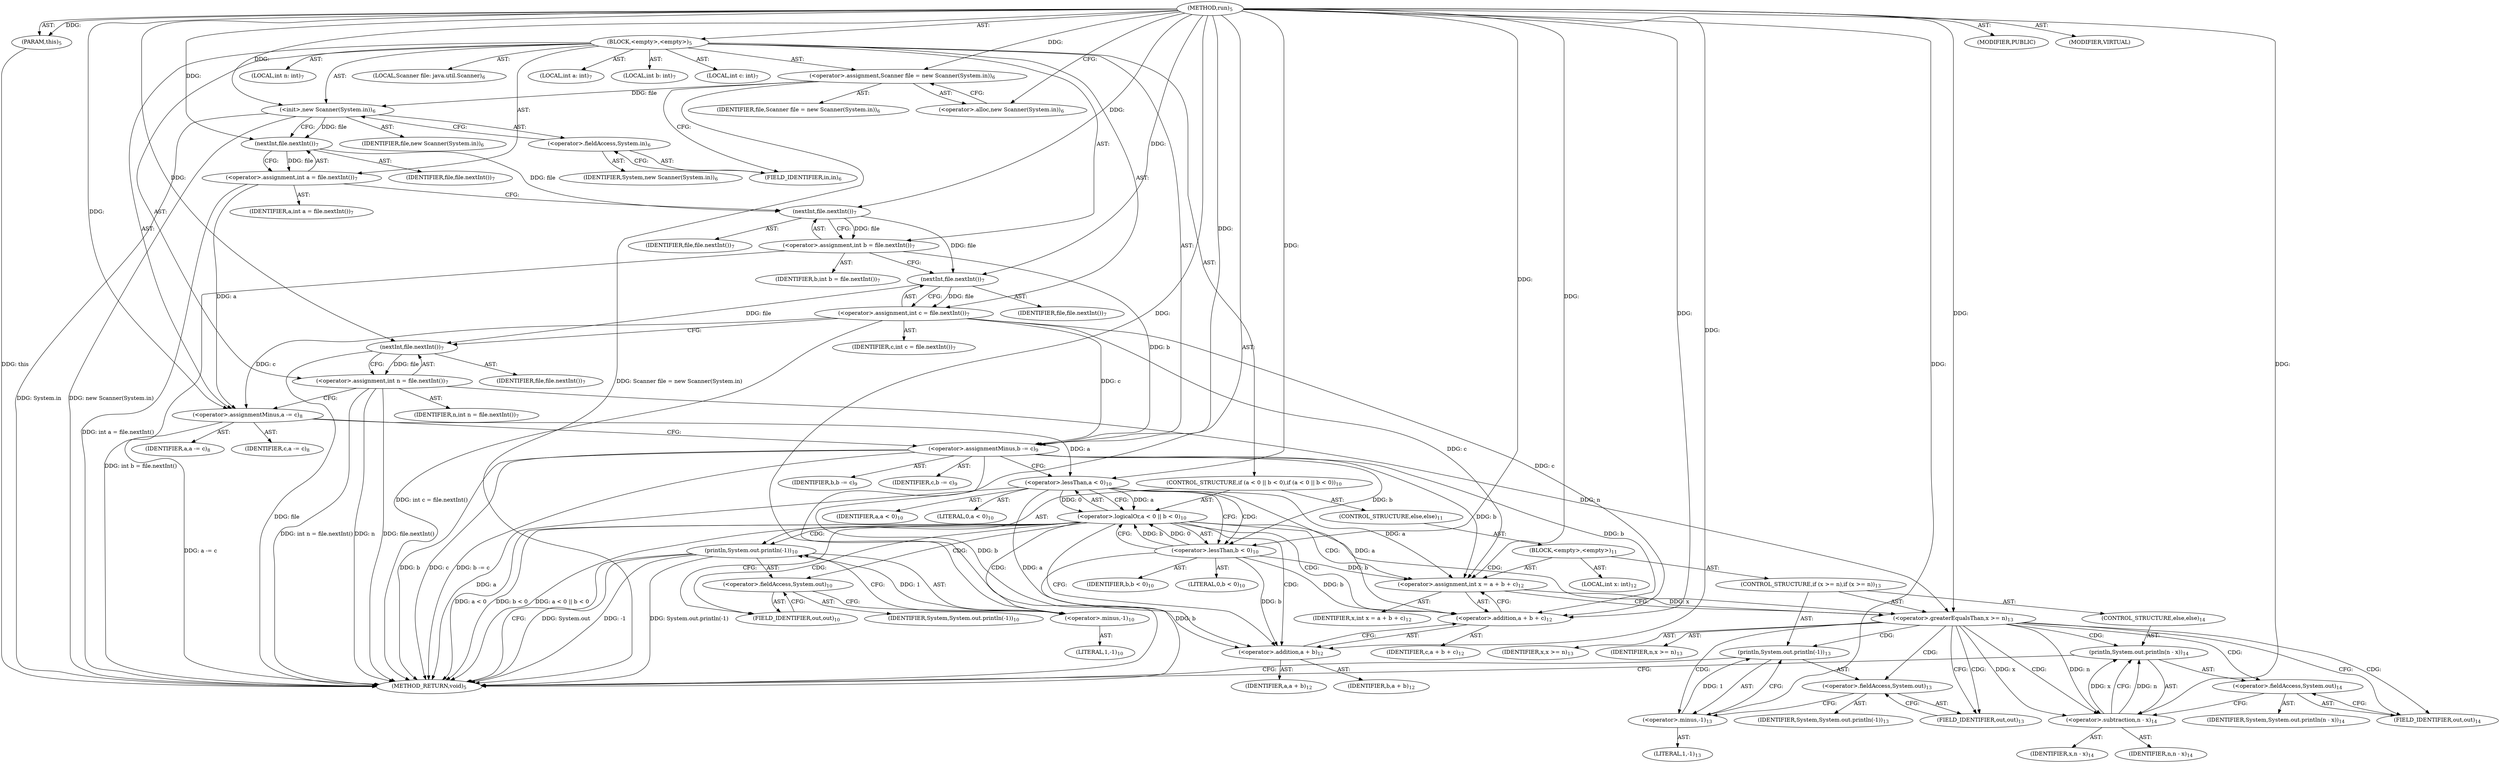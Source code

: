 digraph "run" {  
"20" [label = <(METHOD,run)<SUB>5</SUB>> ]
"21" [label = <(PARAM,this)<SUB>5</SUB>> ]
"22" [label = <(BLOCK,&lt;empty&gt;,&lt;empty&gt;)<SUB>5</SUB>> ]
"4" [label = <(LOCAL,Scanner file: java.util.Scanner)<SUB>6</SUB>> ]
"23" [label = <(&lt;operator&gt;.assignment,Scanner file = new Scanner(System.in))<SUB>6</SUB>> ]
"24" [label = <(IDENTIFIER,file,Scanner file = new Scanner(System.in))<SUB>6</SUB>> ]
"25" [label = <(&lt;operator&gt;.alloc,new Scanner(System.in))<SUB>6</SUB>> ]
"26" [label = <(&lt;init&gt;,new Scanner(System.in))<SUB>6</SUB>> ]
"3" [label = <(IDENTIFIER,file,new Scanner(System.in))<SUB>6</SUB>> ]
"27" [label = <(&lt;operator&gt;.fieldAccess,System.in)<SUB>6</SUB>> ]
"28" [label = <(IDENTIFIER,System,new Scanner(System.in))<SUB>6</SUB>> ]
"29" [label = <(FIELD_IDENTIFIER,in,in)<SUB>6</SUB>> ]
"30" [label = <(LOCAL,int a: int)<SUB>7</SUB>> ]
"31" [label = <(LOCAL,int b: int)<SUB>7</SUB>> ]
"32" [label = <(LOCAL,int c: int)<SUB>7</SUB>> ]
"33" [label = <(LOCAL,int n: int)<SUB>7</SUB>> ]
"34" [label = <(&lt;operator&gt;.assignment,int a = file.nextInt())<SUB>7</SUB>> ]
"35" [label = <(IDENTIFIER,a,int a = file.nextInt())<SUB>7</SUB>> ]
"36" [label = <(nextInt,file.nextInt())<SUB>7</SUB>> ]
"37" [label = <(IDENTIFIER,file,file.nextInt())<SUB>7</SUB>> ]
"38" [label = <(&lt;operator&gt;.assignment,int b = file.nextInt())<SUB>7</SUB>> ]
"39" [label = <(IDENTIFIER,b,int b = file.nextInt())<SUB>7</SUB>> ]
"40" [label = <(nextInt,file.nextInt())<SUB>7</SUB>> ]
"41" [label = <(IDENTIFIER,file,file.nextInt())<SUB>7</SUB>> ]
"42" [label = <(&lt;operator&gt;.assignment,int c = file.nextInt())<SUB>7</SUB>> ]
"43" [label = <(IDENTIFIER,c,int c = file.nextInt())<SUB>7</SUB>> ]
"44" [label = <(nextInt,file.nextInt())<SUB>7</SUB>> ]
"45" [label = <(IDENTIFIER,file,file.nextInt())<SUB>7</SUB>> ]
"46" [label = <(&lt;operator&gt;.assignment,int n = file.nextInt())<SUB>7</SUB>> ]
"47" [label = <(IDENTIFIER,n,int n = file.nextInt())<SUB>7</SUB>> ]
"48" [label = <(nextInt,file.nextInt())<SUB>7</SUB>> ]
"49" [label = <(IDENTIFIER,file,file.nextInt())<SUB>7</SUB>> ]
"50" [label = <(&lt;operator&gt;.assignmentMinus,a -= c)<SUB>8</SUB>> ]
"51" [label = <(IDENTIFIER,a,a -= c)<SUB>8</SUB>> ]
"52" [label = <(IDENTIFIER,c,a -= c)<SUB>8</SUB>> ]
"53" [label = <(&lt;operator&gt;.assignmentMinus,b -= c)<SUB>9</SUB>> ]
"54" [label = <(IDENTIFIER,b,b -= c)<SUB>9</SUB>> ]
"55" [label = <(IDENTIFIER,c,b -= c)<SUB>9</SUB>> ]
"56" [label = <(CONTROL_STRUCTURE,if (a &lt; 0 || b &lt; 0),if (a &lt; 0 || b &lt; 0))<SUB>10</SUB>> ]
"57" [label = <(&lt;operator&gt;.logicalOr,a &lt; 0 || b &lt; 0)<SUB>10</SUB>> ]
"58" [label = <(&lt;operator&gt;.lessThan,a &lt; 0)<SUB>10</SUB>> ]
"59" [label = <(IDENTIFIER,a,a &lt; 0)<SUB>10</SUB>> ]
"60" [label = <(LITERAL,0,a &lt; 0)<SUB>10</SUB>> ]
"61" [label = <(&lt;operator&gt;.lessThan,b &lt; 0)<SUB>10</SUB>> ]
"62" [label = <(IDENTIFIER,b,b &lt; 0)<SUB>10</SUB>> ]
"63" [label = <(LITERAL,0,b &lt; 0)<SUB>10</SUB>> ]
"64" [label = <(println,System.out.println(-1))<SUB>10</SUB>> ]
"65" [label = <(&lt;operator&gt;.fieldAccess,System.out)<SUB>10</SUB>> ]
"66" [label = <(IDENTIFIER,System,System.out.println(-1))<SUB>10</SUB>> ]
"67" [label = <(FIELD_IDENTIFIER,out,out)<SUB>10</SUB>> ]
"68" [label = <(&lt;operator&gt;.minus,-1)<SUB>10</SUB>> ]
"69" [label = <(LITERAL,1,-1)<SUB>10</SUB>> ]
"70" [label = <(CONTROL_STRUCTURE,else,else)<SUB>11</SUB>> ]
"71" [label = <(BLOCK,&lt;empty&gt;,&lt;empty&gt;)<SUB>11</SUB>> ]
"72" [label = <(LOCAL,int x: int)<SUB>12</SUB>> ]
"73" [label = <(&lt;operator&gt;.assignment,int x = a + b + c)<SUB>12</SUB>> ]
"74" [label = <(IDENTIFIER,x,int x = a + b + c)<SUB>12</SUB>> ]
"75" [label = <(&lt;operator&gt;.addition,a + b + c)<SUB>12</SUB>> ]
"76" [label = <(&lt;operator&gt;.addition,a + b)<SUB>12</SUB>> ]
"77" [label = <(IDENTIFIER,a,a + b)<SUB>12</SUB>> ]
"78" [label = <(IDENTIFIER,b,a + b)<SUB>12</SUB>> ]
"79" [label = <(IDENTIFIER,c,a + b + c)<SUB>12</SUB>> ]
"80" [label = <(CONTROL_STRUCTURE,if (x &gt;= n),if (x &gt;= n))<SUB>13</SUB>> ]
"81" [label = <(&lt;operator&gt;.greaterEqualsThan,x &gt;= n)<SUB>13</SUB>> ]
"82" [label = <(IDENTIFIER,x,x &gt;= n)<SUB>13</SUB>> ]
"83" [label = <(IDENTIFIER,n,x &gt;= n)<SUB>13</SUB>> ]
"84" [label = <(println,System.out.println(-1))<SUB>13</SUB>> ]
"85" [label = <(&lt;operator&gt;.fieldAccess,System.out)<SUB>13</SUB>> ]
"86" [label = <(IDENTIFIER,System,System.out.println(-1))<SUB>13</SUB>> ]
"87" [label = <(FIELD_IDENTIFIER,out,out)<SUB>13</SUB>> ]
"88" [label = <(&lt;operator&gt;.minus,-1)<SUB>13</SUB>> ]
"89" [label = <(LITERAL,1,-1)<SUB>13</SUB>> ]
"90" [label = <(CONTROL_STRUCTURE,else,else)<SUB>14</SUB>> ]
"91" [label = <(println,System.out.println(n - x))<SUB>14</SUB>> ]
"92" [label = <(&lt;operator&gt;.fieldAccess,System.out)<SUB>14</SUB>> ]
"93" [label = <(IDENTIFIER,System,System.out.println(n - x))<SUB>14</SUB>> ]
"94" [label = <(FIELD_IDENTIFIER,out,out)<SUB>14</SUB>> ]
"95" [label = <(&lt;operator&gt;.subtraction,n - x)<SUB>14</SUB>> ]
"96" [label = <(IDENTIFIER,n,n - x)<SUB>14</SUB>> ]
"97" [label = <(IDENTIFIER,x,n - x)<SUB>14</SUB>> ]
"98" [label = <(MODIFIER,PUBLIC)> ]
"99" [label = <(MODIFIER,VIRTUAL)> ]
"100" [label = <(METHOD_RETURN,void)<SUB>5</SUB>> ]
  "20" -> "21"  [ label = "AST: "] 
  "20" -> "22"  [ label = "AST: "] 
  "20" -> "98"  [ label = "AST: "] 
  "20" -> "99"  [ label = "AST: "] 
  "20" -> "100"  [ label = "AST: "] 
  "22" -> "4"  [ label = "AST: "] 
  "22" -> "23"  [ label = "AST: "] 
  "22" -> "26"  [ label = "AST: "] 
  "22" -> "30"  [ label = "AST: "] 
  "22" -> "31"  [ label = "AST: "] 
  "22" -> "32"  [ label = "AST: "] 
  "22" -> "33"  [ label = "AST: "] 
  "22" -> "34"  [ label = "AST: "] 
  "22" -> "38"  [ label = "AST: "] 
  "22" -> "42"  [ label = "AST: "] 
  "22" -> "46"  [ label = "AST: "] 
  "22" -> "50"  [ label = "AST: "] 
  "22" -> "53"  [ label = "AST: "] 
  "22" -> "56"  [ label = "AST: "] 
  "23" -> "24"  [ label = "AST: "] 
  "23" -> "25"  [ label = "AST: "] 
  "26" -> "3"  [ label = "AST: "] 
  "26" -> "27"  [ label = "AST: "] 
  "27" -> "28"  [ label = "AST: "] 
  "27" -> "29"  [ label = "AST: "] 
  "34" -> "35"  [ label = "AST: "] 
  "34" -> "36"  [ label = "AST: "] 
  "36" -> "37"  [ label = "AST: "] 
  "38" -> "39"  [ label = "AST: "] 
  "38" -> "40"  [ label = "AST: "] 
  "40" -> "41"  [ label = "AST: "] 
  "42" -> "43"  [ label = "AST: "] 
  "42" -> "44"  [ label = "AST: "] 
  "44" -> "45"  [ label = "AST: "] 
  "46" -> "47"  [ label = "AST: "] 
  "46" -> "48"  [ label = "AST: "] 
  "48" -> "49"  [ label = "AST: "] 
  "50" -> "51"  [ label = "AST: "] 
  "50" -> "52"  [ label = "AST: "] 
  "53" -> "54"  [ label = "AST: "] 
  "53" -> "55"  [ label = "AST: "] 
  "56" -> "57"  [ label = "AST: "] 
  "56" -> "64"  [ label = "AST: "] 
  "56" -> "70"  [ label = "AST: "] 
  "57" -> "58"  [ label = "AST: "] 
  "57" -> "61"  [ label = "AST: "] 
  "58" -> "59"  [ label = "AST: "] 
  "58" -> "60"  [ label = "AST: "] 
  "61" -> "62"  [ label = "AST: "] 
  "61" -> "63"  [ label = "AST: "] 
  "64" -> "65"  [ label = "AST: "] 
  "64" -> "68"  [ label = "AST: "] 
  "65" -> "66"  [ label = "AST: "] 
  "65" -> "67"  [ label = "AST: "] 
  "68" -> "69"  [ label = "AST: "] 
  "70" -> "71"  [ label = "AST: "] 
  "71" -> "72"  [ label = "AST: "] 
  "71" -> "73"  [ label = "AST: "] 
  "71" -> "80"  [ label = "AST: "] 
  "73" -> "74"  [ label = "AST: "] 
  "73" -> "75"  [ label = "AST: "] 
  "75" -> "76"  [ label = "AST: "] 
  "75" -> "79"  [ label = "AST: "] 
  "76" -> "77"  [ label = "AST: "] 
  "76" -> "78"  [ label = "AST: "] 
  "80" -> "81"  [ label = "AST: "] 
  "80" -> "84"  [ label = "AST: "] 
  "80" -> "90"  [ label = "AST: "] 
  "81" -> "82"  [ label = "AST: "] 
  "81" -> "83"  [ label = "AST: "] 
  "84" -> "85"  [ label = "AST: "] 
  "84" -> "88"  [ label = "AST: "] 
  "85" -> "86"  [ label = "AST: "] 
  "85" -> "87"  [ label = "AST: "] 
  "88" -> "89"  [ label = "AST: "] 
  "90" -> "91"  [ label = "AST: "] 
  "91" -> "92"  [ label = "AST: "] 
  "91" -> "95"  [ label = "AST: "] 
  "92" -> "93"  [ label = "AST: "] 
  "92" -> "94"  [ label = "AST: "] 
  "95" -> "96"  [ label = "AST: "] 
  "95" -> "97"  [ label = "AST: "] 
  "23" -> "29"  [ label = "CFG: "] 
  "26" -> "36"  [ label = "CFG: "] 
  "34" -> "40"  [ label = "CFG: "] 
  "38" -> "44"  [ label = "CFG: "] 
  "42" -> "48"  [ label = "CFG: "] 
  "46" -> "50"  [ label = "CFG: "] 
  "50" -> "53"  [ label = "CFG: "] 
  "53" -> "58"  [ label = "CFG: "] 
  "25" -> "23"  [ label = "CFG: "] 
  "27" -> "26"  [ label = "CFG: "] 
  "36" -> "34"  [ label = "CFG: "] 
  "40" -> "38"  [ label = "CFG: "] 
  "44" -> "42"  [ label = "CFG: "] 
  "48" -> "46"  [ label = "CFG: "] 
  "57" -> "67"  [ label = "CFG: "] 
  "57" -> "76"  [ label = "CFG: "] 
  "64" -> "100"  [ label = "CFG: "] 
  "29" -> "27"  [ label = "CFG: "] 
  "58" -> "57"  [ label = "CFG: "] 
  "58" -> "61"  [ label = "CFG: "] 
  "61" -> "57"  [ label = "CFG: "] 
  "65" -> "68"  [ label = "CFG: "] 
  "68" -> "64"  [ label = "CFG: "] 
  "67" -> "65"  [ label = "CFG: "] 
  "73" -> "81"  [ label = "CFG: "] 
  "75" -> "73"  [ label = "CFG: "] 
  "81" -> "87"  [ label = "CFG: "] 
  "81" -> "94"  [ label = "CFG: "] 
  "84" -> "100"  [ label = "CFG: "] 
  "76" -> "75"  [ label = "CFG: "] 
  "85" -> "88"  [ label = "CFG: "] 
  "88" -> "84"  [ label = "CFG: "] 
  "91" -> "100"  [ label = "CFG: "] 
  "87" -> "85"  [ label = "CFG: "] 
  "92" -> "95"  [ label = "CFG: "] 
  "95" -> "91"  [ label = "CFG: "] 
  "94" -> "92"  [ label = "CFG: "] 
  "20" -> "25"  [ label = "CFG: "] 
  "21" -> "100"  [ label = "DDG: this"] 
  "23" -> "100"  [ label = "DDG: Scanner file = new Scanner(System.in)"] 
  "26" -> "100"  [ label = "DDG: System.in"] 
  "26" -> "100"  [ label = "DDG: new Scanner(System.in)"] 
  "34" -> "100"  [ label = "DDG: int a = file.nextInt()"] 
  "38" -> "100"  [ label = "DDG: int b = file.nextInt()"] 
  "42" -> "100"  [ label = "DDG: int c = file.nextInt()"] 
  "46" -> "100"  [ label = "DDG: n"] 
  "48" -> "100"  [ label = "DDG: file"] 
  "46" -> "100"  [ label = "DDG: file.nextInt()"] 
  "46" -> "100"  [ label = "DDG: int n = file.nextInt()"] 
  "50" -> "100"  [ label = "DDG: a -= c"] 
  "53" -> "100"  [ label = "DDG: b"] 
  "53" -> "100"  [ label = "DDG: c"] 
  "53" -> "100"  [ label = "DDG: b -= c"] 
  "58" -> "100"  [ label = "DDG: a"] 
  "57" -> "100"  [ label = "DDG: a &lt; 0"] 
  "61" -> "100"  [ label = "DDG: b"] 
  "57" -> "100"  [ label = "DDG: b &lt; 0"] 
  "57" -> "100"  [ label = "DDG: a &lt; 0 || b &lt; 0"] 
  "64" -> "100"  [ label = "DDG: System.out"] 
  "64" -> "100"  [ label = "DDG: -1"] 
  "64" -> "100"  [ label = "DDG: System.out.println(-1)"] 
  "20" -> "21"  [ label = "DDG: "] 
  "20" -> "23"  [ label = "DDG: "] 
  "36" -> "34"  [ label = "DDG: file"] 
  "40" -> "38"  [ label = "DDG: file"] 
  "44" -> "42"  [ label = "DDG: file"] 
  "48" -> "46"  [ label = "DDG: file"] 
  "42" -> "50"  [ label = "DDG: c"] 
  "20" -> "50"  [ label = "DDG: "] 
  "20" -> "53"  [ label = "DDG: "] 
  "42" -> "53"  [ label = "DDG: c"] 
  "23" -> "26"  [ label = "DDG: file"] 
  "20" -> "26"  [ label = "DDG: "] 
  "34" -> "50"  [ label = "DDG: a"] 
  "38" -> "53"  [ label = "DDG: b"] 
  "26" -> "36"  [ label = "DDG: file"] 
  "20" -> "36"  [ label = "DDG: "] 
  "36" -> "40"  [ label = "DDG: file"] 
  "20" -> "40"  [ label = "DDG: "] 
  "40" -> "44"  [ label = "DDG: file"] 
  "20" -> "44"  [ label = "DDG: "] 
  "44" -> "48"  [ label = "DDG: file"] 
  "20" -> "48"  [ label = "DDG: "] 
  "58" -> "57"  [ label = "DDG: a"] 
  "58" -> "57"  [ label = "DDG: 0"] 
  "61" -> "57"  [ label = "DDG: b"] 
  "61" -> "57"  [ label = "DDG: 0"] 
  "68" -> "64"  [ label = "DDG: 1"] 
  "50" -> "58"  [ label = "DDG: a"] 
  "20" -> "58"  [ label = "DDG: "] 
  "53" -> "61"  [ label = "DDG: b"] 
  "20" -> "61"  [ label = "DDG: "] 
  "20" -> "68"  [ label = "DDG: "] 
  "58" -> "73"  [ label = "DDG: a"] 
  "20" -> "73"  [ label = "DDG: "] 
  "53" -> "73"  [ label = "DDG: b"] 
  "61" -> "73"  [ label = "DDG: b"] 
  "42" -> "73"  [ label = "DDG: c"] 
  "58" -> "75"  [ label = "DDG: a"] 
  "20" -> "75"  [ label = "DDG: "] 
  "53" -> "75"  [ label = "DDG: b"] 
  "61" -> "75"  [ label = "DDG: b"] 
  "42" -> "75"  [ label = "DDG: c"] 
  "73" -> "81"  [ label = "DDG: x"] 
  "20" -> "81"  [ label = "DDG: "] 
  "46" -> "81"  [ label = "DDG: n"] 
  "88" -> "84"  [ label = "DDG: 1"] 
  "58" -> "76"  [ label = "DDG: a"] 
  "20" -> "76"  [ label = "DDG: "] 
  "53" -> "76"  [ label = "DDG: b"] 
  "61" -> "76"  [ label = "DDG: b"] 
  "20" -> "88"  [ label = "DDG: "] 
  "95" -> "91"  [ label = "DDG: n"] 
  "95" -> "91"  [ label = "DDG: x"] 
  "81" -> "95"  [ label = "DDG: n"] 
  "20" -> "95"  [ label = "DDG: "] 
  "81" -> "95"  [ label = "DDG: x"] 
  "57" -> "68"  [ label = "CDG: "] 
  "57" -> "73"  [ label = "CDG: "] 
  "57" -> "64"  [ label = "CDG: "] 
  "57" -> "75"  [ label = "CDG: "] 
  "57" -> "81"  [ label = "CDG: "] 
  "57" -> "67"  [ label = "CDG: "] 
  "57" -> "76"  [ label = "CDG: "] 
  "57" -> "65"  [ label = "CDG: "] 
  "58" -> "61"  [ label = "CDG: "] 
  "81" -> "94"  [ label = "CDG: "] 
  "81" -> "84"  [ label = "CDG: "] 
  "81" -> "85"  [ label = "CDG: "] 
  "81" -> "88"  [ label = "CDG: "] 
  "81" -> "95"  [ label = "CDG: "] 
  "81" -> "92"  [ label = "CDG: "] 
  "81" -> "87"  [ label = "CDG: "] 
  "81" -> "91"  [ label = "CDG: "] 
}
